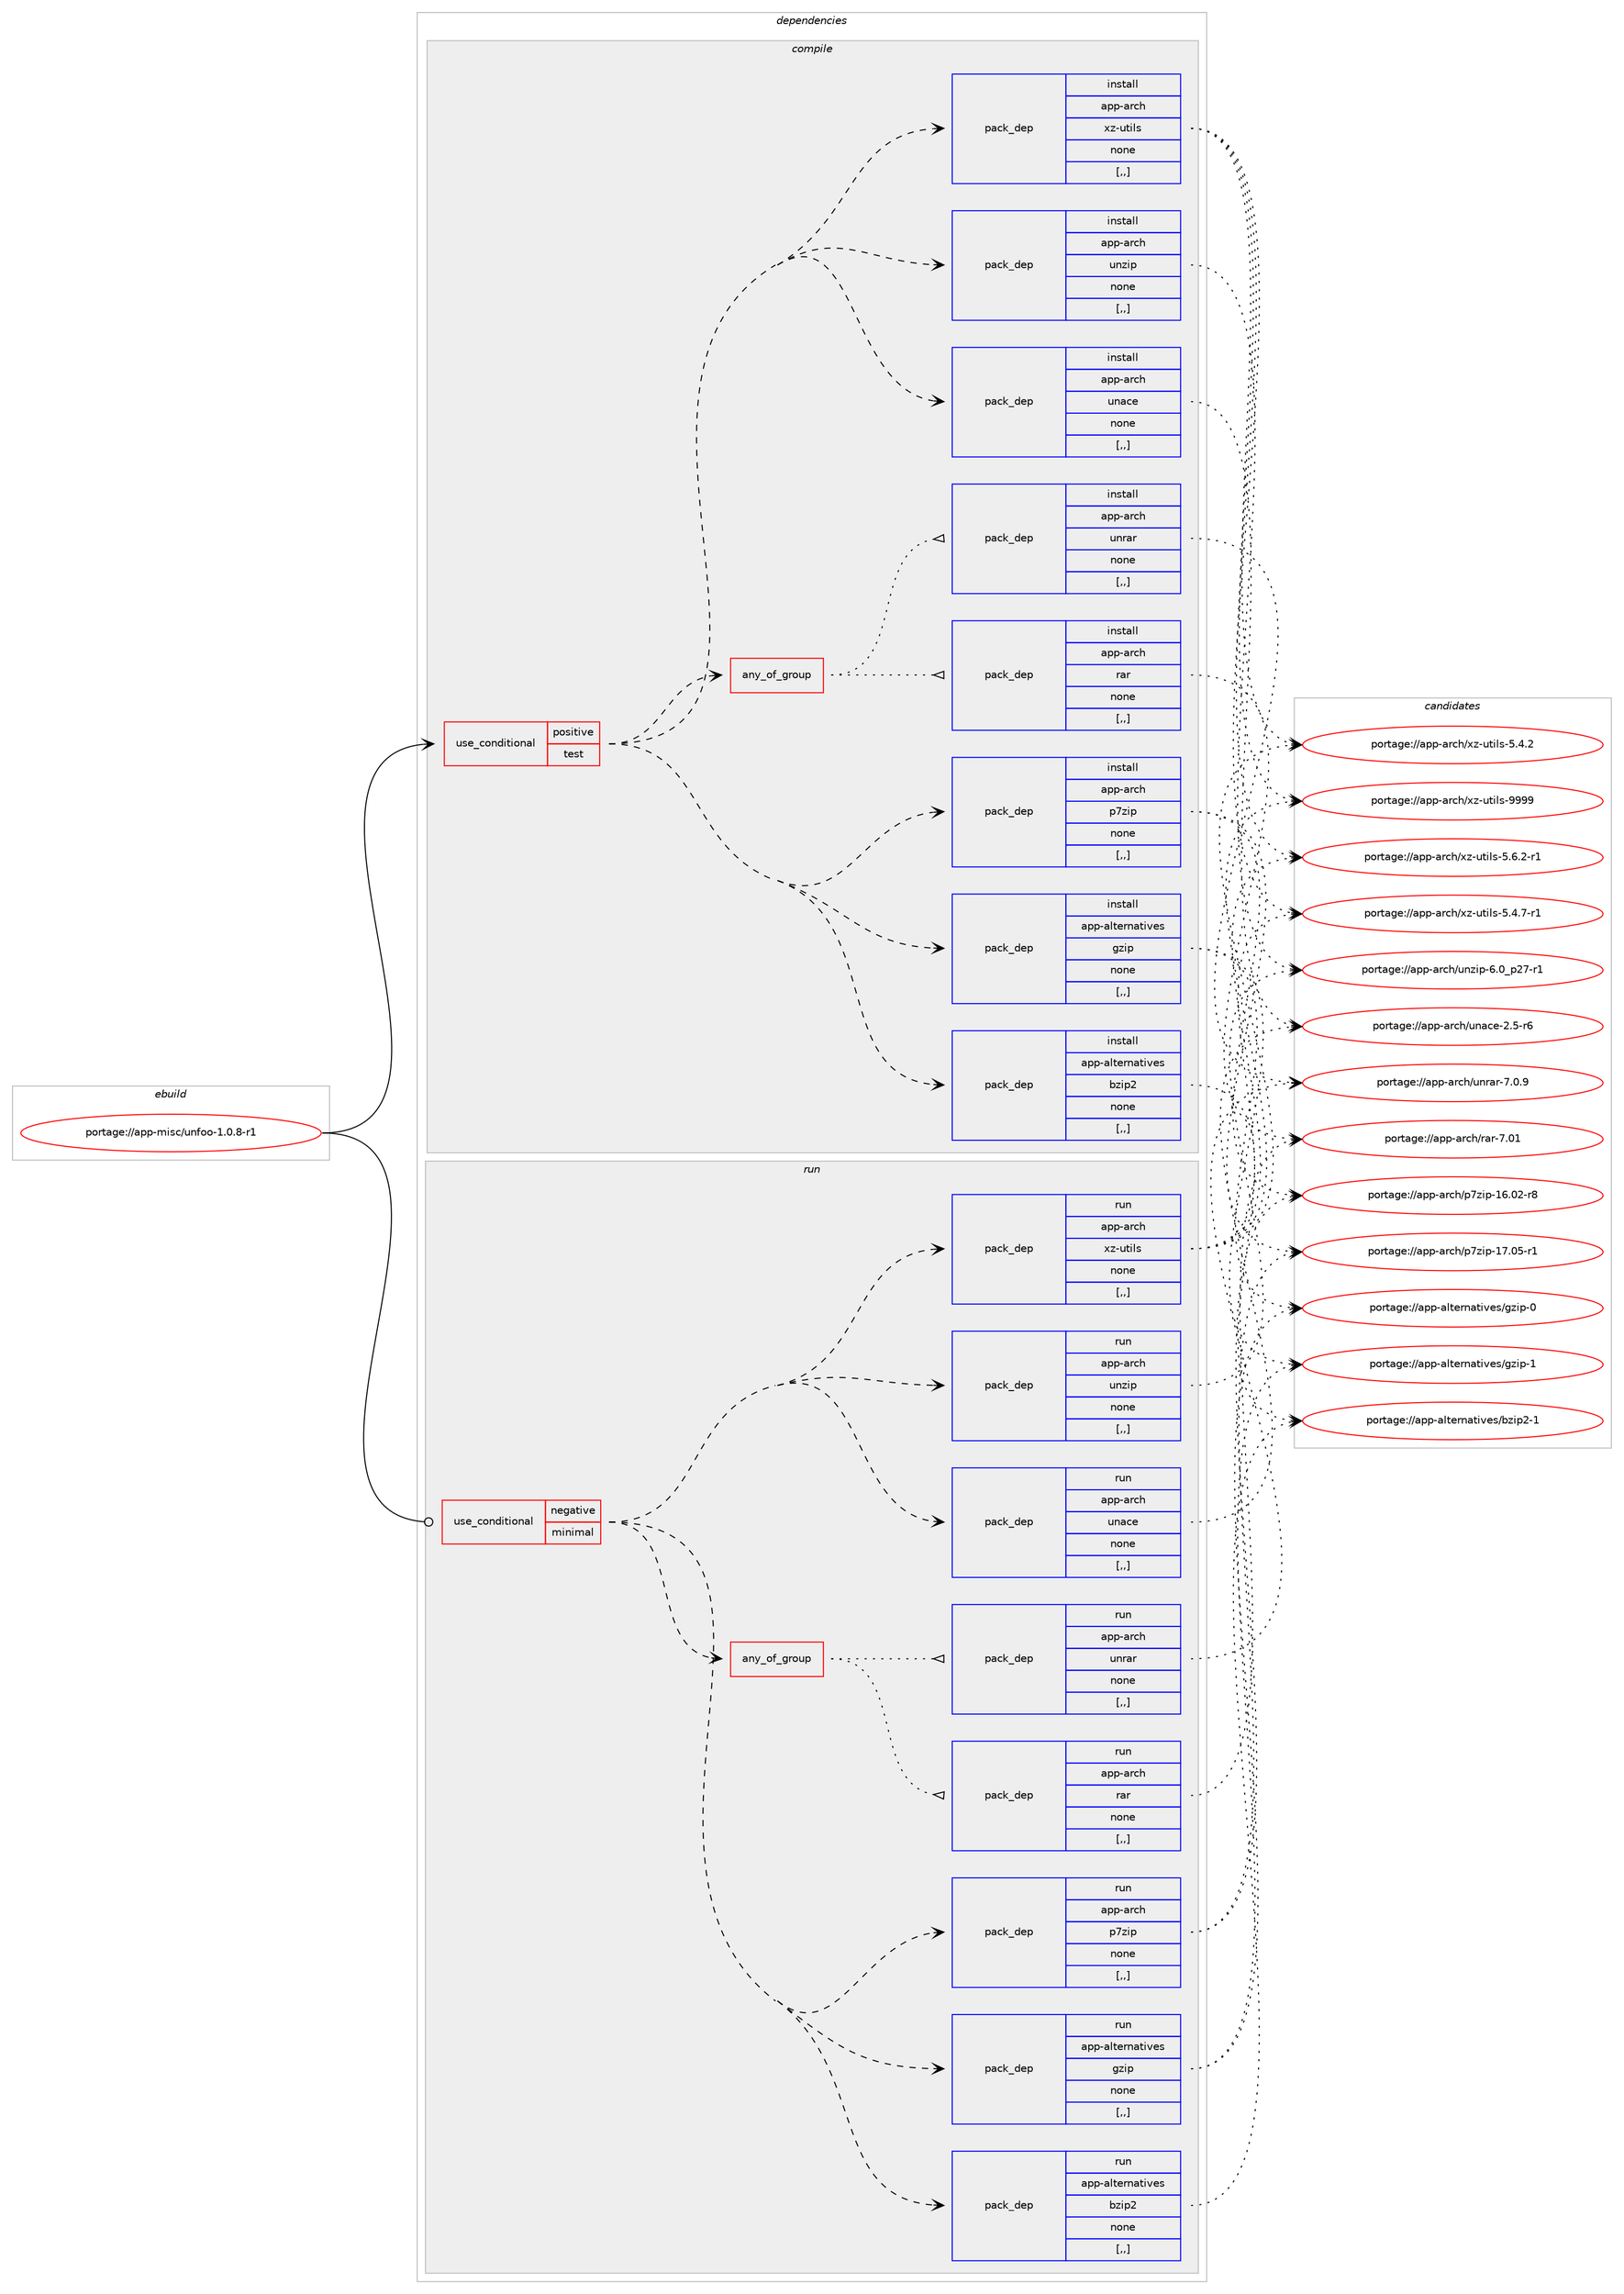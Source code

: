 digraph prolog {

# *************
# Graph options
# *************

newrank=true;
concentrate=true;
compound=true;
graph [rankdir=LR,fontname=Helvetica,fontsize=10,ranksep=1.5];#, ranksep=2.5, nodesep=0.2];
edge  [arrowhead=vee];
node  [fontname=Helvetica,fontsize=10];

# **********
# The ebuild
# **********

subgraph cluster_leftcol {
color=gray;
label=<<i>ebuild</i>>;
id [label="portage://app-misc/unfoo-1.0.8-r1", color=red, width=4, href="../app-misc/unfoo-1.0.8-r1.svg"];
}

# ****************
# The dependencies
# ****************

subgraph cluster_midcol {
color=gray;
label=<<i>dependencies</i>>;
subgraph cluster_compile {
fillcolor="#eeeeee";
style=filled;
label=<<i>compile</i>>;
subgraph cond12847 {
dependency44545 [label=<<TABLE BORDER="0" CELLBORDER="1" CELLSPACING="0" CELLPADDING="4"><TR><TD ROWSPAN="3" CELLPADDING="10">use_conditional</TD></TR><TR><TD>positive</TD></TR><TR><TD>test</TD></TR></TABLE>>, shape=none, color=red];
subgraph pack31297 {
dependency44546 [label=<<TABLE BORDER="0" CELLBORDER="1" CELLSPACING="0" CELLPADDING="4" WIDTH="220"><TR><TD ROWSPAN="6" CELLPADDING="30">pack_dep</TD></TR><TR><TD WIDTH="110">install</TD></TR><TR><TD>app-alternatives</TD></TR><TR><TD>bzip2</TD></TR><TR><TD>none</TD></TR><TR><TD>[,,]</TD></TR></TABLE>>, shape=none, color=blue];
}
dependency44545:e -> dependency44546:w [weight=20,style="dashed",arrowhead="vee"];
subgraph pack31298 {
dependency44547 [label=<<TABLE BORDER="0" CELLBORDER="1" CELLSPACING="0" CELLPADDING="4" WIDTH="220"><TR><TD ROWSPAN="6" CELLPADDING="30">pack_dep</TD></TR><TR><TD WIDTH="110">install</TD></TR><TR><TD>app-alternatives</TD></TR><TR><TD>gzip</TD></TR><TR><TD>none</TD></TR><TR><TD>[,,]</TD></TR></TABLE>>, shape=none, color=blue];
}
dependency44545:e -> dependency44547:w [weight=20,style="dashed",arrowhead="vee"];
subgraph pack31299 {
dependency44548 [label=<<TABLE BORDER="0" CELLBORDER="1" CELLSPACING="0" CELLPADDING="4" WIDTH="220"><TR><TD ROWSPAN="6" CELLPADDING="30">pack_dep</TD></TR><TR><TD WIDTH="110">install</TD></TR><TR><TD>app-arch</TD></TR><TR><TD>p7zip</TD></TR><TR><TD>none</TD></TR><TR><TD>[,,]</TD></TR></TABLE>>, shape=none, color=blue];
}
dependency44545:e -> dependency44548:w [weight=20,style="dashed",arrowhead="vee"];
subgraph any341 {
dependency44549 [label=<<TABLE BORDER="0" CELLBORDER="1" CELLSPACING="0" CELLPADDING="4"><TR><TD CELLPADDING="10">any_of_group</TD></TR></TABLE>>, shape=none, color=red];subgraph pack31300 {
dependency44550 [label=<<TABLE BORDER="0" CELLBORDER="1" CELLSPACING="0" CELLPADDING="4" WIDTH="220"><TR><TD ROWSPAN="6" CELLPADDING="30">pack_dep</TD></TR><TR><TD WIDTH="110">install</TD></TR><TR><TD>app-arch</TD></TR><TR><TD>rar</TD></TR><TR><TD>none</TD></TR><TR><TD>[,,]</TD></TR></TABLE>>, shape=none, color=blue];
}
dependency44549:e -> dependency44550:w [weight=20,style="dotted",arrowhead="oinv"];
subgraph pack31301 {
dependency44551 [label=<<TABLE BORDER="0" CELLBORDER="1" CELLSPACING="0" CELLPADDING="4" WIDTH="220"><TR><TD ROWSPAN="6" CELLPADDING="30">pack_dep</TD></TR><TR><TD WIDTH="110">install</TD></TR><TR><TD>app-arch</TD></TR><TR><TD>unrar</TD></TR><TR><TD>none</TD></TR><TR><TD>[,,]</TD></TR></TABLE>>, shape=none, color=blue];
}
dependency44549:e -> dependency44551:w [weight=20,style="dotted",arrowhead="oinv"];
}
dependency44545:e -> dependency44549:w [weight=20,style="dashed",arrowhead="vee"];
subgraph pack31302 {
dependency44552 [label=<<TABLE BORDER="0" CELLBORDER="1" CELLSPACING="0" CELLPADDING="4" WIDTH="220"><TR><TD ROWSPAN="6" CELLPADDING="30">pack_dep</TD></TR><TR><TD WIDTH="110">install</TD></TR><TR><TD>app-arch</TD></TR><TR><TD>unace</TD></TR><TR><TD>none</TD></TR><TR><TD>[,,]</TD></TR></TABLE>>, shape=none, color=blue];
}
dependency44545:e -> dependency44552:w [weight=20,style="dashed",arrowhead="vee"];
subgraph pack31303 {
dependency44553 [label=<<TABLE BORDER="0" CELLBORDER="1" CELLSPACING="0" CELLPADDING="4" WIDTH="220"><TR><TD ROWSPAN="6" CELLPADDING="30">pack_dep</TD></TR><TR><TD WIDTH="110">install</TD></TR><TR><TD>app-arch</TD></TR><TR><TD>unzip</TD></TR><TR><TD>none</TD></TR><TR><TD>[,,]</TD></TR></TABLE>>, shape=none, color=blue];
}
dependency44545:e -> dependency44553:w [weight=20,style="dashed",arrowhead="vee"];
subgraph pack31304 {
dependency44554 [label=<<TABLE BORDER="0" CELLBORDER="1" CELLSPACING="0" CELLPADDING="4" WIDTH="220"><TR><TD ROWSPAN="6" CELLPADDING="30">pack_dep</TD></TR><TR><TD WIDTH="110">install</TD></TR><TR><TD>app-arch</TD></TR><TR><TD>xz-utils</TD></TR><TR><TD>none</TD></TR><TR><TD>[,,]</TD></TR></TABLE>>, shape=none, color=blue];
}
dependency44545:e -> dependency44554:w [weight=20,style="dashed",arrowhead="vee"];
}
id:e -> dependency44545:w [weight=20,style="solid",arrowhead="vee"];
}
subgraph cluster_compileandrun {
fillcolor="#eeeeee";
style=filled;
label=<<i>compile and run</i>>;
}
subgraph cluster_run {
fillcolor="#eeeeee";
style=filled;
label=<<i>run</i>>;
subgraph cond12848 {
dependency44555 [label=<<TABLE BORDER="0" CELLBORDER="1" CELLSPACING="0" CELLPADDING="4"><TR><TD ROWSPAN="3" CELLPADDING="10">use_conditional</TD></TR><TR><TD>negative</TD></TR><TR><TD>minimal</TD></TR></TABLE>>, shape=none, color=red];
subgraph pack31305 {
dependency44556 [label=<<TABLE BORDER="0" CELLBORDER="1" CELLSPACING="0" CELLPADDING="4" WIDTH="220"><TR><TD ROWSPAN="6" CELLPADDING="30">pack_dep</TD></TR><TR><TD WIDTH="110">run</TD></TR><TR><TD>app-alternatives</TD></TR><TR><TD>bzip2</TD></TR><TR><TD>none</TD></TR><TR><TD>[,,]</TD></TR></TABLE>>, shape=none, color=blue];
}
dependency44555:e -> dependency44556:w [weight=20,style="dashed",arrowhead="vee"];
subgraph pack31306 {
dependency44557 [label=<<TABLE BORDER="0" CELLBORDER="1" CELLSPACING="0" CELLPADDING="4" WIDTH="220"><TR><TD ROWSPAN="6" CELLPADDING="30">pack_dep</TD></TR><TR><TD WIDTH="110">run</TD></TR><TR><TD>app-alternatives</TD></TR><TR><TD>gzip</TD></TR><TR><TD>none</TD></TR><TR><TD>[,,]</TD></TR></TABLE>>, shape=none, color=blue];
}
dependency44555:e -> dependency44557:w [weight=20,style="dashed",arrowhead="vee"];
subgraph pack31307 {
dependency44558 [label=<<TABLE BORDER="0" CELLBORDER="1" CELLSPACING="0" CELLPADDING="4" WIDTH="220"><TR><TD ROWSPAN="6" CELLPADDING="30">pack_dep</TD></TR><TR><TD WIDTH="110">run</TD></TR><TR><TD>app-arch</TD></TR><TR><TD>p7zip</TD></TR><TR><TD>none</TD></TR><TR><TD>[,,]</TD></TR></TABLE>>, shape=none, color=blue];
}
dependency44555:e -> dependency44558:w [weight=20,style="dashed",arrowhead="vee"];
subgraph any342 {
dependency44559 [label=<<TABLE BORDER="0" CELLBORDER="1" CELLSPACING="0" CELLPADDING="4"><TR><TD CELLPADDING="10">any_of_group</TD></TR></TABLE>>, shape=none, color=red];subgraph pack31308 {
dependency44560 [label=<<TABLE BORDER="0" CELLBORDER="1" CELLSPACING="0" CELLPADDING="4" WIDTH="220"><TR><TD ROWSPAN="6" CELLPADDING="30">pack_dep</TD></TR><TR><TD WIDTH="110">run</TD></TR><TR><TD>app-arch</TD></TR><TR><TD>rar</TD></TR><TR><TD>none</TD></TR><TR><TD>[,,]</TD></TR></TABLE>>, shape=none, color=blue];
}
dependency44559:e -> dependency44560:w [weight=20,style="dotted",arrowhead="oinv"];
subgraph pack31309 {
dependency44561 [label=<<TABLE BORDER="0" CELLBORDER="1" CELLSPACING="0" CELLPADDING="4" WIDTH="220"><TR><TD ROWSPAN="6" CELLPADDING="30">pack_dep</TD></TR><TR><TD WIDTH="110">run</TD></TR><TR><TD>app-arch</TD></TR><TR><TD>unrar</TD></TR><TR><TD>none</TD></TR><TR><TD>[,,]</TD></TR></TABLE>>, shape=none, color=blue];
}
dependency44559:e -> dependency44561:w [weight=20,style="dotted",arrowhead="oinv"];
}
dependency44555:e -> dependency44559:w [weight=20,style="dashed",arrowhead="vee"];
subgraph pack31310 {
dependency44562 [label=<<TABLE BORDER="0" CELLBORDER="1" CELLSPACING="0" CELLPADDING="4" WIDTH="220"><TR><TD ROWSPAN="6" CELLPADDING="30">pack_dep</TD></TR><TR><TD WIDTH="110">run</TD></TR><TR><TD>app-arch</TD></TR><TR><TD>unace</TD></TR><TR><TD>none</TD></TR><TR><TD>[,,]</TD></TR></TABLE>>, shape=none, color=blue];
}
dependency44555:e -> dependency44562:w [weight=20,style="dashed",arrowhead="vee"];
subgraph pack31311 {
dependency44563 [label=<<TABLE BORDER="0" CELLBORDER="1" CELLSPACING="0" CELLPADDING="4" WIDTH="220"><TR><TD ROWSPAN="6" CELLPADDING="30">pack_dep</TD></TR><TR><TD WIDTH="110">run</TD></TR><TR><TD>app-arch</TD></TR><TR><TD>unzip</TD></TR><TR><TD>none</TD></TR><TR><TD>[,,]</TD></TR></TABLE>>, shape=none, color=blue];
}
dependency44555:e -> dependency44563:w [weight=20,style="dashed",arrowhead="vee"];
subgraph pack31312 {
dependency44564 [label=<<TABLE BORDER="0" CELLBORDER="1" CELLSPACING="0" CELLPADDING="4" WIDTH="220"><TR><TD ROWSPAN="6" CELLPADDING="30">pack_dep</TD></TR><TR><TD WIDTH="110">run</TD></TR><TR><TD>app-arch</TD></TR><TR><TD>xz-utils</TD></TR><TR><TD>none</TD></TR><TR><TD>[,,]</TD></TR></TABLE>>, shape=none, color=blue];
}
dependency44555:e -> dependency44564:w [weight=20,style="dashed",arrowhead="vee"];
}
id:e -> dependency44555:w [weight=20,style="solid",arrowhead="odot"];
}
}

# **************
# The candidates
# **************

subgraph cluster_choices {
rank=same;
color=gray;
label=<<i>candidates</i>>;

subgraph choice31297 {
color=black;
nodesep=1;
choice971121124597108116101114110971161051181011154798122105112504549 [label="portage://app-alternatives/bzip2-1", color=red, width=4,href="../app-alternatives/bzip2-1.svg"];
dependency44546:e -> choice971121124597108116101114110971161051181011154798122105112504549:w [style=dotted,weight="100"];
}
subgraph choice31298 {
color=black;
nodesep=1;
choice97112112459710811610111411097116105118101115471031221051124549 [label="portage://app-alternatives/gzip-1", color=red, width=4,href="../app-alternatives/gzip-1.svg"];
choice97112112459710811610111411097116105118101115471031221051124548 [label="portage://app-alternatives/gzip-0", color=red, width=4,href="../app-alternatives/gzip-0.svg"];
dependency44547:e -> choice97112112459710811610111411097116105118101115471031221051124549:w [style=dotted,weight="100"];
dependency44547:e -> choice97112112459710811610111411097116105118101115471031221051124548:w [style=dotted,weight="100"];
}
subgraph choice31299 {
color=black;
nodesep=1;
choice9711211245971149910447112551221051124549554648534511449 [label="portage://app-arch/p7zip-17.05-r1", color=red, width=4,href="../app-arch/p7zip-17.05-r1.svg"];
choice9711211245971149910447112551221051124549544648504511456 [label="portage://app-arch/p7zip-16.02-r8", color=red, width=4,href="../app-arch/p7zip-16.02-r8.svg"];
dependency44548:e -> choice9711211245971149910447112551221051124549554648534511449:w [style=dotted,weight="100"];
dependency44548:e -> choice9711211245971149910447112551221051124549544648504511456:w [style=dotted,weight="100"];
}
subgraph choice31300 {
color=black;
nodesep=1;
choice9711211245971149910447114971144555464849 [label="portage://app-arch/rar-7.01", color=red, width=4,href="../app-arch/rar-7.01.svg"];
dependency44550:e -> choice9711211245971149910447114971144555464849:w [style=dotted,weight="100"];
}
subgraph choice31301 {
color=black;
nodesep=1;
choice971121124597114991044711711011497114455546484657 [label="portage://app-arch/unrar-7.0.9", color=red, width=4,href="../app-arch/unrar-7.0.9.svg"];
dependency44551:e -> choice971121124597114991044711711011497114455546484657:w [style=dotted,weight="100"];
}
subgraph choice31302 {
color=black;
nodesep=1;
choice97112112459711499104471171109799101455046534511454 [label="portage://app-arch/unace-2.5-r6", color=red, width=4,href="../app-arch/unace-2.5-r6.svg"];
dependency44552:e -> choice97112112459711499104471171109799101455046534511454:w [style=dotted,weight="100"];
}
subgraph choice31303 {
color=black;
nodesep=1;
choice9711211245971149910447117110122105112455446489511250554511449 [label="portage://app-arch/unzip-6.0_p27-r1", color=red, width=4,href="../app-arch/unzip-6.0_p27-r1.svg"];
dependency44553:e -> choice9711211245971149910447117110122105112455446489511250554511449:w [style=dotted,weight="100"];
}
subgraph choice31304 {
color=black;
nodesep=1;
choice9711211245971149910447120122451171161051081154557575757 [label="portage://app-arch/xz-utils-9999", color=red, width=4,href="../app-arch/xz-utils-9999.svg"];
choice9711211245971149910447120122451171161051081154553465446504511449 [label="portage://app-arch/xz-utils-5.6.2-r1", color=red, width=4,href="../app-arch/xz-utils-5.6.2-r1.svg"];
choice9711211245971149910447120122451171161051081154553465246554511449 [label="portage://app-arch/xz-utils-5.4.7-r1", color=red, width=4,href="../app-arch/xz-utils-5.4.7-r1.svg"];
choice971121124597114991044712012245117116105108115455346524650 [label="portage://app-arch/xz-utils-5.4.2", color=red, width=4,href="../app-arch/xz-utils-5.4.2.svg"];
dependency44554:e -> choice9711211245971149910447120122451171161051081154557575757:w [style=dotted,weight="100"];
dependency44554:e -> choice9711211245971149910447120122451171161051081154553465446504511449:w [style=dotted,weight="100"];
dependency44554:e -> choice9711211245971149910447120122451171161051081154553465246554511449:w [style=dotted,weight="100"];
dependency44554:e -> choice971121124597114991044712012245117116105108115455346524650:w [style=dotted,weight="100"];
}
subgraph choice31305 {
color=black;
nodesep=1;
choice971121124597108116101114110971161051181011154798122105112504549 [label="portage://app-alternatives/bzip2-1", color=red, width=4,href="../app-alternatives/bzip2-1.svg"];
dependency44556:e -> choice971121124597108116101114110971161051181011154798122105112504549:w [style=dotted,weight="100"];
}
subgraph choice31306 {
color=black;
nodesep=1;
choice97112112459710811610111411097116105118101115471031221051124549 [label="portage://app-alternatives/gzip-1", color=red, width=4,href="../app-alternatives/gzip-1.svg"];
choice97112112459710811610111411097116105118101115471031221051124548 [label="portage://app-alternatives/gzip-0", color=red, width=4,href="../app-alternatives/gzip-0.svg"];
dependency44557:e -> choice97112112459710811610111411097116105118101115471031221051124549:w [style=dotted,weight="100"];
dependency44557:e -> choice97112112459710811610111411097116105118101115471031221051124548:w [style=dotted,weight="100"];
}
subgraph choice31307 {
color=black;
nodesep=1;
choice9711211245971149910447112551221051124549554648534511449 [label="portage://app-arch/p7zip-17.05-r1", color=red, width=4,href="../app-arch/p7zip-17.05-r1.svg"];
choice9711211245971149910447112551221051124549544648504511456 [label="portage://app-arch/p7zip-16.02-r8", color=red, width=4,href="../app-arch/p7zip-16.02-r8.svg"];
dependency44558:e -> choice9711211245971149910447112551221051124549554648534511449:w [style=dotted,weight="100"];
dependency44558:e -> choice9711211245971149910447112551221051124549544648504511456:w [style=dotted,weight="100"];
}
subgraph choice31308 {
color=black;
nodesep=1;
choice9711211245971149910447114971144555464849 [label="portage://app-arch/rar-7.01", color=red, width=4,href="../app-arch/rar-7.01.svg"];
dependency44560:e -> choice9711211245971149910447114971144555464849:w [style=dotted,weight="100"];
}
subgraph choice31309 {
color=black;
nodesep=1;
choice971121124597114991044711711011497114455546484657 [label="portage://app-arch/unrar-7.0.9", color=red, width=4,href="../app-arch/unrar-7.0.9.svg"];
dependency44561:e -> choice971121124597114991044711711011497114455546484657:w [style=dotted,weight="100"];
}
subgraph choice31310 {
color=black;
nodesep=1;
choice97112112459711499104471171109799101455046534511454 [label="portage://app-arch/unace-2.5-r6", color=red, width=4,href="../app-arch/unace-2.5-r6.svg"];
dependency44562:e -> choice97112112459711499104471171109799101455046534511454:w [style=dotted,weight="100"];
}
subgraph choice31311 {
color=black;
nodesep=1;
choice9711211245971149910447117110122105112455446489511250554511449 [label="portage://app-arch/unzip-6.0_p27-r1", color=red, width=4,href="../app-arch/unzip-6.0_p27-r1.svg"];
dependency44563:e -> choice9711211245971149910447117110122105112455446489511250554511449:w [style=dotted,weight="100"];
}
subgraph choice31312 {
color=black;
nodesep=1;
choice9711211245971149910447120122451171161051081154557575757 [label="portage://app-arch/xz-utils-9999", color=red, width=4,href="../app-arch/xz-utils-9999.svg"];
choice9711211245971149910447120122451171161051081154553465446504511449 [label="portage://app-arch/xz-utils-5.6.2-r1", color=red, width=4,href="../app-arch/xz-utils-5.6.2-r1.svg"];
choice9711211245971149910447120122451171161051081154553465246554511449 [label="portage://app-arch/xz-utils-5.4.7-r1", color=red, width=4,href="../app-arch/xz-utils-5.4.7-r1.svg"];
choice971121124597114991044712012245117116105108115455346524650 [label="portage://app-arch/xz-utils-5.4.2", color=red, width=4,href="../app-arch/xz-utils-5.4.2.svg"];
dependency44564:e -> choice9711211245971149910447120122451171161051081154557575757:w [style=dotted,weight="100"];
dependency44564:e -> choice9711211245971149910447120122451171161051081154553465446504511449:w [style=dotted,weight="100"];
dependency44564:e -> choice9711211245971149910447120122451171161051081154553465246554511449:w [style=dotted,weight="100"];
dependency44564:e -> choice971121124597114991044712012245117116105108115455346524650:w [style=dotted,weight="100"];
}
}

}
